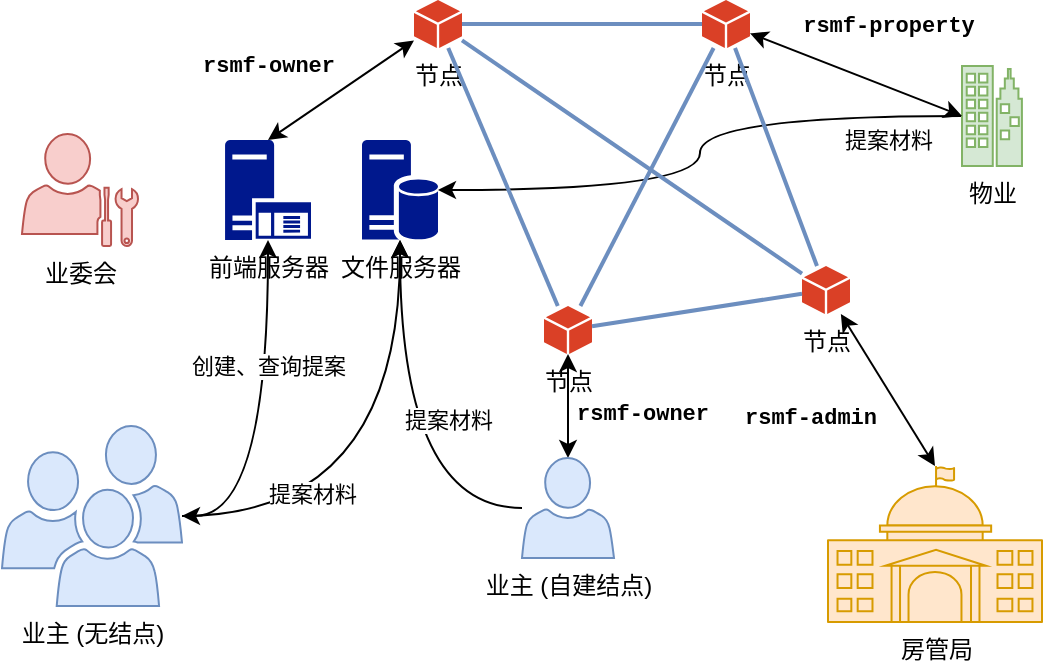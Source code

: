 <mxfile version="21.1.2" type="device" pages="6">
  <diagram name="network" id="KzsRbZQgiAJXWP8on4hE">
    <mxGraphModel dx="1012" dy="641" grid="1" gridSize="10" guides="1" tooltips="1" connect="1" arrows="1" fold="1" page="1" pageScale="1" pageWidth="1000" pageHeight="1000" math="0" shadow="0">
      <root>
        <mxCell id="0" />
        <mxCell id="1" parent="0" />
        <mxCell id="UEYcl-lGqVeV3e5puBJq-4" value="业委会" style="sketch=0;pointerEvents=1;shadow=0;dashed=0;html=1;strokeColor=#b85450;fillColor=#f8cecc;labelPosition=center;verticalLabelPosition=bottom;verticalAlign=top;outlineConnect=0;align=center;shape=mxgraph.office.users.administrator;" parent="1" vertex="1">
          <mxGeometry x="320" y="334" width="58" height="56" as="geometry" />
        </mxCell>
        <mxCell id="UEYcl-lGqVeV3e5puBJq-18" style="edgeStyle=orthogonalEdgeStyle;rounded=0;orthogonalLoop=1;jettySize=auto;html=1;curved=1;" parent="1" source="UEYcl-lGqVeV3e5puBJq-5" target="UEYcl-lGqVeV3e5puBJq-12" edge="1">
          <mxGeometry relative="1" as="geometry" />
        </mxCell>
        <mxCell id="UEYcl-lGqVeV3e5puBJq-22" value="提案材料" style="edgeLabel;html=1;align=center;verticalAlign=middle;resizable=0;points=[];" parent="UEYcl-lGqVeV3e5puBJq-18" vertex="1" connectable="0">
          <mxGeometry x="-0.694" y="11" relative="1" as="geometry">
            <mxPoint x="27" as="offset" />
          </mxGeometry>
        </mxCell>
        <mxCell id="UEYcl-lGqVeV3e5puBJq-19" style="edgeStyle=orthogonalEdgeStyle;rounded=0;orthogonalLoop=1;jettySize=auto;html=1;curved=1;startArrow=classic;startFill=1;" parent="1" source="UEYcl-lGqVeV3e5puBJq-5" target="UEYcl-lGqVeV3e5puBJq-8" edge="1">
          <mxGeometry relative="1" as="geometry" />
        </mxCell>
        <mxCell id="UEYcl-lGqVeV3e5puBJq-23" value="创建、查询提案" style="edgeLabel;html=1;align=center;verticalAlign=middle;resizable=0;points=[];" parent="UEYcl-lGqVeV3e5puBJq-19" vertex="1" connectable="0">
          <mxGeometry x="-0.404" y="-7" relative="1" as="geometry">
            <mxPoint x="-7" y="-64" as="offset" />
          </mxGeometry>
        </mxCell>
        <mxCell id="UEYcl-lGqVeV3e5puBJq-5" value="业主 (无结点)" style="sketch=0;pointerEvents=1;shadow=0;dashed=0;html=1;strokeColor=#6c8ebf;labelPosition=center;verticalLabelPosition=bottom;verticalAlign=top;outlineConnect=0;align=center;shape=mxgraph.office.users.users;fillColor=#dae8fc;" parent="1" vertex="1">
          <mxGeometry x="310" y="480" width="90" height="90" as="geometry" />
        </mxCell>
        <mxCell id="UEYcl-lGqVeV3e5puBJq-6" value="房管局" style="shape=mxgraph.cisco.buildings.government_building;html=1;pointerEvents=1;dashed=0;fillColor=#ffe6cc;strokeColor=#d79b00;strokeWidth=1;verticalLabelPosition=bottom;verticalAlign=top;align=center;outlineConnect=0;" parent="1" vertex="1">
          <mxGeometry x="723" y="500" width="107" height="78" as="geometry" />
        </mxCell>
        <mxCell id="UEYcl-lGqVeV3e5puBJq-24" style="rounded=0;orthogonalLoop=1;jettySize=auto;html=1;exitX=0.5;exitY=0;exitDx=0;exitDy=0;exitPerimeter=0;startArrow=classic;startFill=1;" parent="1" source="UEYcl-lGqVeV3e5puBJq-8" target="UEYcl-lGqVeV3e5puBJq-13" edge="1">
          <mxGeometry relative="1" as="geometry" />
        </mxCell>
        <mxCell id="UEYcl-lGqVeV3e5puBJq-27" value="rsmf-owner" style="edgeLabel;html=1;align=center;verticalAlign=middle;resizable=0;points=[];fontFamily=Courier New;fontStyle=1" parent="UEYcl-lGqVeV3e5puBJq-24" vertex="1" connectable="0">
          <mxGeometry x="0.203" relative="1" as="geometry">
            <mxPoint x="-44" y="-7" as="offset" />
          </mxGeometry>
        </mxCell>
        <mxCell id="UEYcl-lGqVeV3e5puBJq-8" value="前端服务器" style="sketch=0;aspect=fixed;pointerEvents=1;shadow=0;dashed=0;html=1;strokeColor=none;labelPosition=center;verticalLabelPosition=bottom;verticalAlign=top;align=center;fillColor=#00188D;shape=mxgraph.mscae.enterprise.application_server" parent="1" vertex="1">
          <mxGeometry x="421.5" y="337" width="43" height="50" as="geometry" />
        </mxCell>
        <mxCell id="UEYcl-lGqVeV3e5puBJq-12" value="文件服务器" style="sketch=0;aspect=fixed;pointerEvents=1;shadow=0;dashed=0;html=1;strokeColor=none;labelPosition=center;verticalLabelPosition=bottom;verticalAlign=top;align=center;fillColor=#00188D;shape=mxgraph.mscae.enterprise.database_server" parent="1" vertex="1">
          <mxGeometry x="490" y="337" width="38" height="50" as="geometry" />
        </mxCell>
        <mxCell id="UEYcl-lGqVeV3e5puBJq-13" value="节点" style="sketch=0;pointerEvents=1;shadow=0;dashed=0;html=1;strokeColor=none;labelPosition=center;verticalLabelPosition=bottom;verticalAlign=top;outlineConnect=0;align=center;shape=mxgraph.office.concepts.node_generic;fillColor=#DA4026;" parent="1" vertex="1">
          <mxGeometry x="516" y="267" width="24" height="24" as="geometry" />
        </mxCell>
        <mxCell id="UEYcl-lGqVeV3e5puBJq-15" value="节点" style="sketch=0;pointerEvents=1;shadow=0;dashed=0;html=1;strokeColor=none;labelPosition=center;verticalLabelPosition=bottom;verticalAlign=top;outlineConnect=0;align=center;shape=mxgraph.office.concepts.node_generic;fillColor=#DA4026;" parent="1" vertex="1">
          <mxGeometry x="581" y="420" width="24" height="24" as="geometry" />
        </mxCell>
        <mxCell id="UEYcl-lGqVeV3e5puBJq-20" style="edgeStyle=orthogonalEdgeStyle;rounded=0;orthogonalLoop=1;jettySize=auto;html=1;curved=1;" parent="1" source="UEYcl-lGqVeV3e5puBJq-16" target="UEYcl-lGqVeV3e5puBJq-12" edge="1">
          <mxGeometry relative="1" as="geometry" />
        </mxCell>
        <mxCell id="UEYcl-lGqVeV3e5puBJq-21" value="提案材料" style="edgeLabel;html=1;align=center;verticalAlign=middle;resizable=0;points=[];" parent="UEYcl-lGqVeV3e5puBJq-20" vertex="1" connectable="0">
          <mxGeometry x="0.079" y="-24" relative="1" as="geometry">
            <mxPoint as="offset" />
          </mxGeometry>
        </mxCell>
        <mxCell id="UEYcl-lGqVeV3e5puBJq-26" style="edgeStyle=orthogonalEdgeStyle;rounded=0;orthogonalLoop=1;jettySize=auto;html=1;endArrow=classic;endFill=1;startArrow=classic;startFill=1;" parent="1" source="UEYcl-lGqVeV3e5puBJq-16" target="UEYcl-lGqVeV3e5puBJq-15" edge="1">
          <mxGeometry relative="1" as="geometry" />
        </mxCell>
        <mxCell id="UEYcl-lGqVeV3e5puBJq-28" value="&lt;font&gt;&lt;span&gt;rsmf-owner&lt;/span&gt;&lt;/font&gt;" style="edgeLabel;html=1;align=center;verticalAlign=middle;resizable=0;points=[];fontFamily=Courier New;fontStyle=1" parent="UEYcl-lGqVeV3e5puBJq-26" vertex="1" connectable="0">
          <mxGeometry x="0.273" relative="1" as="geometry">
            <mxPoint x="37" y="11" as="offset" />
          </mxGeometry>
        </mxCell>
        <mxCell id="UEYcl-lGqVeV3e5puBJq-16" value="业主 (自建结点)" style="sketch=0;pointerEvents=1;shadow=0;dashed=0;html=1;strokeColor=#6c8ebf;fillColor=#dae8fc;labelPosition=center;verticalLabelPosition=bottom;verticalAlign=top;outlineConnect=0;align=center;shape=mxgraph.office.users.user;" parent="1" vertex="1">
          <mxGeometry x="570" y="496" width="46" height="50" as="geometry" />
        </mxCell>
        <mxCell id="UEYcl-lGqVeV3e5puBJq-29" style="rounded=0;orthogonalLoop=1;jettySize=auto;html=1;entryX=0.5;entryY=0;entryDx=0;entryDy=0;entryPerimeter=0;startArrow=classic;startFill=1;" parent="1" source="UEYcl-lGqVeV3e5puBJq-17" target="UEYcl-lGqVeV3e5puBJq-6" edge="1">
          <mxGeometry relative="1" as="geometry" />
        </mxCell>
        <mxCell id="UEYcl-lGqVeV3e5puBJq-30" value="rsmf-admin" style="edgeLabel;html=1;align=center;verticalAlign=middle;resizable=0;points=[];fontStyle=1;fontFamily=Courier New;" parent="UEYcl-lGqVeV3e5puBJq-29" vertex="1" connectable="0">
          <mxGeometry x="-0.263" y="3" relative="1" as="geometry">
            <mxPoint x="-36" y="25" as="offset" />
          </mxGeometry>
        </mxCell>
        <mxCell id="UEYcl-lGqVeV3e5puBJq-17" value="节点" style="sketch=0;pointerEvents=1;shadow=0;dashed=0;html=1;strokeColor=none;labelPosition=center;verticalLabelPosition=bottom;verticalAlign=top;outlineConnect=0;align=center;shape=mxgraph.office.concepts.node_generic;fillColor=#DA4026;" parent="1" vertex="1">
          <mxGeometry x="710" y="400" width="24" height="24" as="geometry" />
        </mxCell>
        <mxCell id="UEYcl-lGqVeV3e5puBJq-46" style="edgeStyle=orthogonalEdgeStyle;shape=connector;rounded=0;orthogonalLoop=1;jettySize=auto;html=1;exitX=0;exitY=0.5;exitDx=0;exitDy=0;exitPerimeter=0;entryX=1;entryY=0.5;entryDx=0;entryDy=0;entryPerimeter=0;labelBackgroundColor=default;strokeColor=#000000;strokeWidth=1;fontFamily=Helvetica;fontSize=11;fontColor=default;endArrow=classic;fillColor=#dae8fc;curved=1;endFill=1;" parent="1" source="UEYcl-lGqVeV3e5puBJq-32" target="UEYcl-lGqVeV3e5puBJq-12" edge="1">
          <mxGeometry relative="1" as="geometry" />
        </mxCell>
        <mxCell id="UEYcl-lGqVeV3e5puBJq-47" value="提案材料" style="edgeLabel;html=1;align=center;verticalAlign=middle;resizable=0;points=[];fontSize=11;fontFamily=Helvetica;fontColor=default;" parent="UEYcl-lGqVeV3e5puBJq-46" vertex="1" connectable="0">
          <mxGeometry x="-0.69" y="3" relative="1" as="geometry">
            <mxPoint x="9" y="9" as="offset" />
          </mxGeometry>
        </mxCell>
        <mxCell id="UEYcl-lGqVeV3e5puBJq-32" value="物业" style="verticalLabelPosition=bottom;html=1;verticalAlign=top;align=center;strokeColor=#82b366;fillColor=#d5e8d4;shape=mxgraph.azure.enterprise;pointerEvents=1;" parent="1" vertex="1">
          <mxGeometry x="790" y="300" width="30" height="50" as="geometry" />
        </mxCell>
        <mxCell id="UEYcl-lGqVeV3e5puBJq-34" style="rounded=0;orthogonalLoop=1;jettySize=auto;html=1;entryX=0;entryY=0.5;entryDx=0;entryDy=0;entryPerimeter=0;startArrow=classic;startFill=1;" parent="1" source="UEYcl-lGqVeV3e5puBJq-33" target="UEYcl-lGqVeV3e5puBJq-32" edge="1">
          <mxGeometry relative="1" as="geometry" />
        </mxCell>
        <mxCell id="UEYcl-lGqVeV3e5puBJq-35" value="rsmf-property" style="edgeLabel;html=1;align=center;verticalAlign=middle;resizable=0;points=[];fontFamily=Courier New;fontStyle=1" parent="UEYcl-lGqVeV3e5puBJq-34" vertex="1" connectable="0">
          <mxGeometry x="0.398" y="-2" relative="1" as="geometry">
            <mxPoint x="-5" y="-35" as="offset" />
          </mxGeometry>
        </mxCell>
        <mxCell id="UEYcl-lGqVeV3e5puBJq-33" value="节点" style="sketch=0;pointerEvents=1;shadow=0;dashed=0;html=1;strokeColor=none;labelPosition=center;verticalLabelPosition=bottom;verticalAlign=top;outlineConnect=0;align=center;shape=mxgraph.office.concepts.node_generic;fillColor=#DA4026;" parent="1" vertex="1">
          <mxGeometry x="660" y="267" width="24" height="24" as="geometry" />
        </mxCell>
        <mxCell id="UEYcl-lGqVeV3e5puBJq-39" value="" style="endArrow=none;html=1;strokeWidth=2;rounded=0;labelBackgroundColor=default;strokeColor=#6c8ebf;fontFamily=Helvetica;fontSize=11;fontColor=default;shape=connector;fillColor=#dae8fc;" parent="1" source="UEYcl-lGqVeV3e5puBJq-13" target="UEYcl-lGqVeV3e5puBJq-15" edge="1">
          <mxGeometry width="50" height="50" relative="1" as="geometry">
            <mxPoint x="610" y="190" as="sourcePoint" />
            <mxPoint x="660" y="140" as="targetPoint" />
          </mxGeometry>
        </mxCell>
        <mxCell id="UEYcl-lGqVeV3e5puBJq-40" value="" style="endArrow=none;html=1;strokeWidth=2;rounded=0;labelBackgroundColor=default;strokeColor=#6c8ebf;fontFamily=Helvetica;fontSize=11;fontColor=default;shape=connector;fillColor=#dae8fc;" parent="1" source="UEYcl-lGqVeV3e5puBJq-13" target="UEYcl-lGqVeV3e5puBJq-33" edge="1">
          <mxGeometry width="50" height="50" relative="1" as="geometry">
            <mxPoint x="530" y="234" as="sourcePoint" />
            <mxPoint x="638" y="390" as="targetPoint" />
          </mxGeometry>
        </mxCell>
        <mxCell id="UEYcl-lGqVeV3e5puBJq-41" value="" style="endArrow=none;html=1;strokeWidth=2;rounded=0;labelBackgroundColor=default;strokeColor=#6c8ebf;fontFamily=Helvetica;fontSize=11;fontColor=default;shape=connector;fillColor=#dae8fc;" parent="1" source="UEYcl-lGqVeV3e5puBJq-13" target="UEYcl-lGqVeV3e5puBJq-17" edge="1">
          <mxGeometry width="50" height="50" relative="1" as="geometry">
            <mxPoint x="520" y="350" as="sourcePoint" />
            <mxPoint x="729" y="361" as="targetPoint" />
          </mxGeometry>
        </mxCell>
        <mxCell id="UEYcl-lGqVeV3e5puBJq-42" value="" style="endArrow=none;html=1;strokeWidth=2;rounded=0;labelBackgroundColor=default;strokeColor=#6c8ebf;fontFamily=Helvetica;fontSize=11;fontColor=default;shape=connector;fillColor=#dae8fc;" parent="1" source="UEYcl-lGqVeV3e5puBJq-33" target="UEYcl-lGqVeV3e5puBJq-15" edge="1">
          <mxGeometry width="50" height="50" relative="1" as="geometry">
            <mxPoint x="491" y="268" as="sourcePoint" />
            <mxPoint x="750" y="406" as="targetPoint" />
          </mxGeometry>
        </mxCell>
        <mxCell id="UEYcl-lGqVeV3e5puBJq-43" value="" style="endArrow=none;html=1;strokeWidth=2;rounded=0;labelBackgroundColor=default;strokeColor=#6c8ebf;fontFamily=Helvetica;fontSize=11;fontColor=default;shape=connector;fillColor=#dae8fc;" parent="1" source="UEYcl-lGqVeV3e5puBJq-17" target="UEYcl-lGqVeV3e5puBJq-15" edge="1">
          <mxGeometry width="50" height="50" relative="1" as="geometry">
            <mxPoint x="704" y="287" as="sourcePoint" />
            <mxPoint x="611" y="430" as="targetPoint" />
          </mxGeometry>
        </mxCell>
        <mxCell id="UEYcl-lGqVeV3e5puBJq-44" value="" style="endArrow=none;html=1;strokeWidth=2;rounded=0;labelBackgroundColor=default;strokeColor=#6c8ebf;fontFamily=Helvetica;fontSize=11;fontColor=default;shape=connector;fillColor=#dae8fc;" parent="1" source="UEYcl-lGqVeV3e5puBJq-33" target="UEYcl-lGqVeV3e5puBJq-17" edge="1">
          <mxGeometry width="50" height="50" relative="1" as="geometry">
            <mxPoint x="750" y="414" as="sourcePoint" />
            <mxPoint x="615" y="440" as="targetPoint" />
          </mxGeometry>
        </mxCell>
      </root>
    </mxGraphModel>
  </diagram>
  <diagram id="PCWc2ByE981GlwfFH9sZ" name="contracts">
    <mxGraphModel dx="920" dy="583" grid="1" gridSize="10" guides="1" tooltips="1" connect="1" arrows="1" fold="1" page="1" pageScale="1" pageWidth="1000" pageHeight="1000" math="0" shadow="0">
      <root>
        <mxCell id="0" />
        <mxCell id="1" parent="0" />
        <mxCell id="srlN1PgvPg7TSH6VZRsn-1" value="业委会" style="pointerEvents=1;shadow=0;dashed=0;html=1;strokeColor=#b85450;fillColor=#f8cecc;labelPosition=center;verticalLabelPosition=bottom;verticalAlign=top;outlineConnect=0;align=center;shape=mxgraph.office.users.administrator;" vertex="1" parent="1">
          <mxGeometry x="104.5" y="224" width="58" height="56" as="geometry" />
        </mxCell>
        <mxCell id="srlN1PgvPg7TSH6VZRsn-2" value="业主" style="pointerEvents=1;shadow=0;dashed=0;html=1;strokeColor=#6c8ebf;labelPosition=center;verticalLabelPosition=bottom;verticalAlign=top;outlineConnect=0;align=center;shape=mxgraph.office.users.users;fillColor=#dae8fc;" vertex="1" parent="1">
          <mxGeometry x="550" y="190" width="90" height="90" as="geometry" />
        </mxCell>
        <mxCell id="srlN1PgvPg7TSH6VZRsn-3" value="房管局" style="shape=mxgraph.cisco.buildings.government_building;html=1;pointerEvents=1;dashed=0;fillColor=#ffe6cc;strokeColor=#d79b00;strokeWidth=1;verticalLabelPosition=bottom;verticalAlign=top;align=center;outlineConnect=0;" vertex="1" parent="1">
          <mxGeometry x="80" y="70" width="107" height="78" as="geometry" />
        </mxCell>
        <mxCell id="srlN1PgvPg7TSH6VZRsn-5" value="提案者 (物业/业主)" style="pointerEvents=1;shadow=0;dashed=0;html=1;strokeColor=#6c8ebf;fillColor=#dae8fc;labelPosition=center;verticalLabelPosition=bottom;verticalAlign=top;outlineConnect=0;align=center;shape=mxgraph.office.users.user;" vertex="1" parent="1">
          <mxGeometry x="120" y="415" width="46" height="50" as="geometry" />
        </mxCell>
        <mxCell id="srlN1PgvPg7TSH6VZRsn-6" value="物业" style="verticalLabelPosition=bottom;html=1;verticalAlign=top;align=center;strokeColor=#82b366;fillColor=#d5e8d4;shape=mxgraph.azure.enterprise;pointerEvents=1;" vertex="1" parent="1">
          <mxGeometry x="550" y="84" width="30" height="50" as="geometry" />
        </mxCell>
        <mxCell id="srlN1PgvPg7TSH6VZRsn-13" value="&lt;b&gt;RegionData&lt;/b&gt;" style="swimlane;fontStyle=0;childLayout=stackLayout;horizontal=1;startSize=30;horizontalStack=0;resizeParent=1;resizeParentMax=0;resizeLast=0;collapsible=1;marginBottom=0;whiteSpace=wrap;html=1;fillColor=#dae8fc;strokeColor=#6c8ebf;fontColor=default;" vertex="1" parent="1">
          <mxGeometry x="280" y="90" width="90" height="110" as="geometry" />
        </mxCell>
        <mxCell id="srlN1PgvPg7TSH6VZRsn-19" value="房管局" style="text;strokeColor=#6c8ebf;fillColor=none;align=left;verticalAlign=middle;spacingLeft=4;spacingRight=4;overflow=hidden;points=[[0,0.5],[1,0.5]];portConstraint=eastwest;rotatable=0;whiteSpace=wrap;html=1;spacing=0;" vertex="1" parent="srlN1PgvPg7TSH6VZRsn-13">
          <mxGeometry y="30" width="90" height="20" as="geometry" />
        </mxCell>
        <mxCell id="srlN1PgvPg7TSH6VZRsn-18" value="物业" style="text;strokeColor=#6c8ebf;fillColor=none;align=left;verticalAlign=middle;spacingLeft=4;spacingRight=4;overflow=hidden;points=[[0,0.5],[1,0.5]];portConstraint=eastwest;rotatable=0;whiteSpace=wrap;html=1;spacing=0;" vertex="1" parent="srlN1PgvPg7TSH6VZRsn-13">
          <mxGeometry y="50" width="90" height="20" as="geometry" />
        </mxCell>
        <mxCell id="srlN1PgvPg7TSH6VZRsn-20" value="业委会" style="text;strokeColor=#6c8ebf;fillColor=none;align=left;verticalAlign=middle;spacingLeft=4;spacingRight=4;overflow=hidden;points=[[0,0.5],[1,0.5]];portConstraint=eastwest;rotatable=0;whiteSpace=wrap;html=1;spacing=0;" vertex="1" parent="srlN1PgvPg7TSH6VZRsn-13">
          <mxGeometry y="70" width="90" height="20" as="geometry" />
        </mxCell>
        <mxCell id="srlN1PgvPg7TSH6VZRsn-14" value="业主列表&lt;font face=&quot;Courier New&quot;&gt;&lt;b&gt;[]&lt;/b&gt;&lt;/font&gt;" style="text;strokeColor=#6c8ebf;fillColor=none;align=left;verticalAlign=middle;spacingLeft=4;spacingRight=4;overflow=hidden;points=[[0,0.5],[1,0.5]];portConstraint=eastwest;rotatable=0;whiteSpace=wrap;html=1;spacing=0;" vertex="1" parent="srlN1PgvPg7TSH6VZRsn-13">
          <mxGeometry y="90" width="90" height="20" as="geometry" />
        </mxCell>
        <mxCell id="srlN1PgvPg7TSH6VZRsn-21" value="&lt;b&gt;Fund&lt;/b&gt;" style="swimlane;fontStyle=0;childLayout=stackLayout;horizontal=1;startSize=30;horizontalStack=0;resizeParent=1;resizeParentMax=0;resizeLast=0;collapsible=1;marginBottom=0;whiteSpace=wrap;html=1;fillColor=#f8cecc;strokeColor=#b85450;" vertex="1" parent="1">
          <mxGeometry x="270" y="260" width="100" height="70" as="geometry" />
        </mxCell>
        <mxCell id="srlN1PgvPg7TSH6VZRsn-22" value="区域数据" style="text;strokeColor=#b85450;fillColor=none;align=left;verticalAlign=middle;spacingLeft=4;spacingRight=4;overflow=hidden;points=[[0,0.5],[1,0.5]];portConstraint=eastwest;rotatable=0;whiteSpace=wrap;html=1;spacing=0;" vertex="1" parent="srlN1PgvPg7TSH6VZRsn-21">
          <mxGeometry y="30" width="100" height="20" as="geometry" />
        </mxCell>
        <mxCell id="srlN1PgvPg7TSH6VZRsn-23" value="提案&lt;font face=&quot;Courier New&quot;&gt;&lt;b&gt;[]&lt;/b&gt;&lt;/font&gt;" style="text;strokeColor=#b85450;fillColor=none;align=left;verticalAlign=middle;spacingLeft=4;spacingRight=4;overflow=hidden;points=[[0,0.5],[1,0.5]];portConstraint=eastwest;rotatable=0;whiteSpace=wrap;html=1;spacing=0;" vertex="1" parent="srlN1PgvPg7TSH6VZRsn-21">
          <mxGeometry y="50" width="100" height="20" as="geometry" />
        </mxCell>
        <mxCell id="cePwOt5pcDZPbpOoVmas-1" style="edgeStyle=orthogonalEdgeStyle;rounded=0;orthogonalLoop=1;jettySize=auto;html=1;" edge="1" parent="1" source="srlN1PgvPg7TSH6VZRsn-22" target="srlN1PgvPg7TSH6VZRsn-13">
          <mxGeometry relative="1" as="geometry" />
        </mxCell>
        <mxCell id="cePwOt5pcDZPbpOoVmas-2" value="&lt;b&gt;Proposal&lt;/b&gt;" style="swimlane;fontStyle=0;childLayout=stackLayout;horizontal=1;startSize=30;horizontalStack=0;resizeParent=1;resizeParentMax=0;resizeLast=0;collapsible=1;marginBottom=0;whiteSpace=wrap;html=1;fillColor=#d5e8d4;strokeColor=#82b366;swimlaneFillColor=none;" vertex="1" parent="1">
          <mxGeometry x="240" y="380" width="140" height="130" as="geometry" />
        </mxCell>
        <mxCell id="cePwOt5pcDZPbpOoVmas-3" value="标题" style="text;strokeColor=#82b366;fillColor=none;align=left;verticalAlign=middle;spacingLeft=4;spacingRight=4;overflow=hidden;points=[[0,0.5],[1,0.5]];portConstraint=eastwest;rotatable=0;whiteSpace=wrap;html=1;spacing=0;" vertex="1" parent="cePwOt5pcDZPbpOoVmas-2">
          <mxGeometry y="30" width="140" height="20" as="geometry" />
        </mxCell>
        <mxCell id="cePwOt5pcDZPbpOoVmas-7" value="提案者" style="text;strokeColor=#82b366;fillColor=none;align=left;verticalAlign=middle;spacingLeft=4;spacingRight=4;overflow=hidden;points=[[0,0.5],[1,0.5]];portConstraint=eastwest;rotatable=0;whiteSpace=wrap;html=1;spacing=0;" vertex="1" parent="cePwOt5pcDZPbpOoVmas-2">
          <mxGeometry y="50" width="140" height="20" as="geometry" />
        </mxCell>
        <mxCell id="cePwOt5pcDZPbpOoVmas-5" value="URL (提案材料)" style="text;strokeColor=#82b366;fillColor=none;align=left;verticalAlign=middle;spacingLeft=4;spacingRight=4;overflow=hidden;points=[[0,0.5],[1,0.5]];portConstraint=eastwest;rotatable=0;whiteSpace=wrap;html=1;spacing=0;" vertex="1" parent="cePwOt5pcDZPbpOoVmas-2">
          <mxGeometry y="70" width="140" height="20" as="geometry" />
        </mxCell>
        <mxCell id="cePwOt5pcDZPbpOoVmas-6" value="(提案材料的) 数字签名&amp;nbsp;" style="text;strokeColor=#82b366;fillColor=none;align=left;verticalAlign=middle;spacingLeft=4;spacingRight=4;overflow=hidden;points=[[0,0.5],[1,0.5]];portConstraint=eastwest;rotatable=0;whiteSpace=wrap;html=1;spacing=0;" vertex="1" parent="cePwOt5pcDZPbpOoVmas-2">
          <mxGeometry y="90" width="140" height="20" as="geometry" />
        </mxCell>
        <mxCell id="cePwOt5pcDZPbpOoVmas-4" value="(申请使用的) 金额" style="text;strokeColor=#82b366;fillColor=none;align=left;verticalAlign=middle;spacingLeft=4;spacingRight=4;overflow=hidden;points=[[0,0.5],[1,0.5]];portConstraint=eastwest;rotatable=0;whiteSpace=wrap;html=1;spacing=0;" vertex="1" parent="cePwOt5pcDZPbpOoVmas-2">
          <mxGeometry y="110" width="140" height="20" as="geometry" />
        </mxCell>
        <mxCell id="cePwOt5pcDZPbpOoVmas-8" value="&lt;b&gt;Proposal&lt;/b&gt;" style="swimlane;fontStyle=0;childLayout=stackLayout;horizontal=1;startSize=30;horizontalStack=0;resizeParent=1;resizeParentMax=0;resizeLast=0;collapsible=1;marginBottom=0;whiteSpace=wrap;html=1;fillColor=#d5e8d4;strokeColor=#82b366;swimlaneFillColor=none;" vertex="1" parent="1">
          <mxGeometry x="400" y="380" width="140" height="130" as="geometry" />
        </mxCell>
        <mxCell id="cePwOt5pcDZPbpOoVmas-9" value="标题" style="text;strokeColor=#82b366;fillColor=none;align=left;verticalAlign=middle;spacingLeft=4;spacingRight=4;overflow=hidden;points=[[0,0.5],[1,0.5]];portConstraint=eastwest;rotatable=0;whiteSpace=wrap;html=1;spacing=0;" vertex="1" parent="cePwOt5pcDZPbpOoVmas-8">
          <mxGeometry y="30" width="140" height="20" as="geometry" />
        </mxCell>
        <mxCell id="cePwOt5pcDZPbpOoVmas-10" value="提案者" style="text;strokeColor=#82b366;fillColor=none;align=left;verticalAlign=middle;spacingLeft=4;spacingRight=4;overflow=hidden;points=[[0,0.5],[1,0.5]];portConstraint=eastwest;rotatable=0;whiteSpace=wrap;html=1;spacing=0;" vertex="1" parent="cePwOt5pcDZPbpOoVmas-8">
          <mxGeometry y="50" width="140" height="20" as="geometry" />
        </mxCell>
        <mxCell id="cePwOt5pcDZPbpOoVmas-11" value="URL (提案材料)" style="text;strokeColor=#82b366;fillColor=none;align=left;verticalAlign=middle;spacingLeft=4;spacingRight=4;overflow=hidden;points=[[0,0.5],[1,0.5]];portConstraint=eastwest;rotatable=0;whiteSpace=wrap;html=1;spacing=0;" vertex="1" parent="cePwOt5pcDZPbpOoVmas-8">
          <mxGeometry y="70" width="140" height="20" as="geometry" />
        </mxCell>
        <mxCell id="cePwOt5pcDZPbpOoVmas-12" value="(提案材料的) 数字签名&amp;nbsp;" style="text;strokeColor=#82b366;fillColor=none;align=left;verticalAlign=middle;spacingLeft=4;spacingRight=4;overflow=hidden;points=[[0,0.5],[1,0.5]];portConstraint=eastwest;rotatable=0;whiteSpace=wrap;html=1;spacing=0;" vertex="1" parent="cePwOt5pcDZPbpOoVmas-8">
          <mxGeometry y="90" width="140" height="20" as="geometry" />
        </mxCell>
        <mxCell id="cePwOt5pcDZPbpOoVmas-13" value="(申请使用的) 金额" style="text;strokeColor=#82b366;fillColor=none;align=left;verticalAlign=middle;spacingLeft=4;spacingRight=4;overflow=hidden;points=[[0,0.5],[1,0.5]];portConstraint=eastwest;rotatable=0;whiteSpace=wrap;html=1;spacing=0;" vertex="1" parent="cePwOt5pcDZPbpOoVmas-8">
          <mxGeometry y="110" width="140" height="20" as="geometry" />
        </mxCell>
        <mxCell id="cePwOt5pcDZPbpOoVmas-14" value="&lt;b&gt;Proposal&lt;/b&gt;" style="swimlane;fontStyle=0;childLayout=stackLayout;horizontal=1;startSize=30;horizontalStack=0;resizeParent=1;resizeParentMax=0;resizeLast=0;collapsible=1;marginBottom=0;whiteSpace=wrap;html=1;fillColor=#d5e8d4;strokeColor=#82b366;swimlaneFillColor=none;" vertex="1" parent="1">
          <mxGeometry x="560" y="380" width="140" height="130" as="geometry" />
        </mxCell>
        <mxCell id="cePwOt5pcDZPbpOoVmas-15" value="标题" style="text;strokeColor=#82b366;fillColor=none;align=left;verticalAlign=middle;spacingLeft=4;spacingRight=4;overflow=hidden;points=[[0,0.5],[1,0.5]];portConstraint=eastwest;rotatable=0;whiteSpace=wrap;html=1;spacing=0;" vertex="1" parent="cePwOt5pcDZPbpOoVmas-14">
          <mxGeometry y="30" width="140" height="20" as="geometry" />
        </mxCell>
        <mxCell id="cePwOt5pcDZPbpOoVmas-16" value="提案者" style="text;strokeColor=#82b366;fillColor=none;align=left;verticalAlign=middle;spacingLeft=4;spacingRight=4;overflow=hidden;points=[[0,0.5],[1,0.5]];portConstraint=eastwest;rotatable=0;whiteSpace=wrap;html=1;spacing=0;" vertex="1" parent="cePwOt5pcDZPbpOoVmas-14">
          <mxGeometry y="50" width="140" height="20" as="geometry" />
        </mxCell>
        <mxCell id="cePwOt5pcDZPbpOoVmas-17" value="URL (提案材料)" style="text;strokeColor=#82b366;fillColor=none;align=left;verticalAlign=middle;spacingLeft=4;spacingRight=4;overflow=hidden;points=[[0,0.5],[1,0.5]];portConstraint=eastwest;rotatable=0;whiteSpace=wrap;html=1;spacing=0;" vertex="1" parent="cePwOt5pcDZPbpOoVmas-14">
          <mxGeometry y="70" width="140" height="20" as="geometry" />
        </mxCell>
        <mxCell id="cePwOt5pcDZPbpOoVmas-18" value="(提案材料的) 数字签名&amp;nbsp;" style="text;strokeColor=#82b366;fillColor=none;align=left;verticalAlign=middle;spacingLeft=4;spacingRight=4;overflow=hidden;points=[[0,0.5],[1,0.5]];portConstraint=eastwest;rotatable=0;whiteSpace=wrap;html=1;spacing=0;" vertex="1" parent="cePwOt5pcDZPbpOoVmas-14">
          <mxGeometry y="90" width="140" height="20" as="geometry" />
        </mxCell>
        <mxCell id="cePwOt5pcDZPbpOoVmas-19" value="(申请使用的) 金额" style="text;strokeColor=#82b366;fillColor=none;align=left;verticalAlign=middle;spacingLeft=4;spacingRight=4;overflow=hidden;points=[[0,0.5],[1,0.5]];portConstraint=eastwest;rotatable=0;whiteSpace=wrap;html=1;spacing=0;" vertex="1" parent="cePwOt5pcDZPbpOoVmas-14">
          <mxGeometry y="110" width="140" height="20" as="geometry" />
        </mxCell>
        <mxCell id="cePwOt5pcDZPbpOoVmas-26" style="edgeStyle=orthogonalEdgeStyle;rounded=0;orthogonalLoop=1;jettySize=auto;html=1;" edge="1" parent="1" source="srlN1PgvPg7TSH6VZRsn-23" target="cePwOt5pcDZPbpOoVmas-2">
          <mxGeometry relative="1" as="geometry">
            <Array as="points">
              <mxPoint x="380" y="320" />
              <mxPoint x="380" y="355" />
              <mxPoint x="310" y="355" />
            </Array>
          </mxGeometry>
        </mxCell>
        <mxCell id="cePwOt5pcDZPbpOoVmas-27" style="edgeStyle=orthogonalEdgeStyle;rounded=0;orthogonalLoop=1;jettySize=auto;html=1;" edge="1" parent="1" source="srlN1PgvPg7TSH6VZRsn-23" target="cePwOt5pcDZPbpOoVmas-8">
          <mxGeometry relative="1" as="geometry" />
        </mxCell>
        <mxCell id="cePwOt5pcDZPbpOoVmas-28" style="edgeStyle=orthogonalEdgeStyle;rounded=0;orthogonalLoop=1;jettySize=auto;html=1;" edge="1" parent="1" source="srlN1PgvPg7TSH6VZRsn-23" target="cePwOt5pcDZPbpOoVmas-14">
          <mxGeometry relative="1" as="geometry" />
        </mxCell>
        <mxCell id="cePwOt5pcDZPbpOoVmas-29" style="edgeStyle=orthogonalEdgeStyle;rounded=0;orthogonalLoop=1;jettySize=auto;html=1;exitX=0;exitY=0.5;exitDx=0;exitDy=0;" edge="1" parent="1" source="cePwOt5pcDZPbpOoVmas-7" target="srlN1PgvPg7TSH6VZRsn-5">
          <mxGeometry relative="1" as="geometry" />
        </mxCell>
        <mxCell id="U9G6Du1pRfXz5TTv5Pgl-1" value="文件服务器" style="sketch=0;aspect=fixed;pointerEvents=1;shadow=0;dashed=0;html=1;strokeColor=none;labelPosition=center;verticalLabelPosition=bottom;verticalAlign=top;align=center;fillColor=#00188D;shape=mxgraph.mscae.enterprise.database_server" vertex="1" parent="1">
          <mxGeometry x="88.5" y="310" width="38" height="50" as="geometry" />
        </mxCell>
        <mxCell id="U9G6Du1pRfXz5TTv5Pgl-4" value="提案材料" style="sketch=0;pointerEvents=1;shadow=0;dashed=0;html=1;strokeColor=none;fillColor=#505050;labelPosition=center;verticalLabelPosition=bottom;verticalAlign=top;outlineConnect=0;align=center;shape=mxgraph.office.concepts.document;" vertex="1" parent="1">
          <mxGeometry x="148.5" y="317.5" width="30" height="35" as="geometry" />
        </mxCell>
        <mxCell id="U9G6Du1pRfXz5TTv5Pgl-5" style="edgeStyle=orthogonalEdgeStyle;rounded=0;orthogonalLoop=1;jettySize=auto;html=1;exitX=0;exitY=0.5;exitDx=0;exitDy=0;" edge="1" parent="1" source="cePwOt5pcDZPbpOoVmas-5" target="U9G6Du1pRfXz5TTv5Pgl-4">
          <mxGeometry relative="1" as="geometry">
            <Array as="points">
              <mxPoint x="210" y="460" />
              <mxPoint x="210" y="340" />
            </Array>
          </mxGeometry>
        </mxCell>
        <mxCell id="U9G6Du1pRfXz5TTv5Pgl-6" style="edgeStyle=orthogonalEdgeStyle;rounded=0;orthogonalLoop=1;jettySize=auto;html=1;" edge="1" parent="1" source="srlN1PgvPg7TSH6VZRsn-19" target="srlN1PgvPg7TSH6VZRsn-3">
          <mxGeometry relative="1" as="geometry" />
        </mxCell>
        <mxCell id="U9G6Du1pRfXz5TTv5Pgl-8" style="edgeStyle=orthogonalEdgeStyle;rounded=0;orthogonalLoop=1;jettySize=auto;html=1;entryX=0;entryY=0.5;entryDx=0;entryDy=0;entryPerimeter=0;" edge="1" parent="1" source="srlN1PgvPg7TSH6VZRsn-18" target="srlN1PgvPg7TSH6VZRsn-6">
          <mxGeometry relative="1" as="geometry" />
        </mxCell>
        <mxCell id="U9G6Du1pRfXz5TTv5Pgl-9" style="edgeStyle=orthogonalEdgeStyle;rounded=0;orthogonalLoop=1;jettySize=auto;html=1;exitX=1;exitY=0.5;exitDx=0;exitDy=0;" edge="1" parent="1" source="srlN1PgvPg7TSH6VZRsn-14" target="srlN1PgvPg7TSH6VZRsn-2">
          <mxGeometry relative="1" as="geometry">
            <Array as="points">
              <mxPoint x="475" y="190" />
              <mxPoint x="475" y="240" />
            </Array>
          </mxGeometry>
        </mxCell>
        <mxCell id="U9G6Du1pRfXz5TTv5Pgl-10" style="edgeStyle=orthogonalEdgeStyle;rounded=0;orthogonalLoop=1;jettySize=auto;html=1;exitX=0;exitY=0.5;exitDx=0;exitDy=0;" edge="1" parent="1" source="srlN1PgvPg7TSH6VZRsn-20" target="srlN1PgvPg7TSH6VZRsn-1">
          <mxGeometry relative="1" as="geometry">
            <Array as="points">
              <mxPoint x="230" y="170" />
              <mxPoint x="230" y="250" />
            </Array>
          </mxGeometry>
        </mxCell>
      </root>
    </mxGraphModel>
  </diagram>
  <diagram name="procedure-1" id="cp9JwpQIhrNEROwc_cP9">
    <mxGraphModel dx="1012" dy="641" grid="1" gridSize="10" guides="1" tooltips="1" connect="1" arrows="1" fold="1" page="1" pageScale="1" pageWidth="1000" pageHeight="1000" math="0" shadow="0">
      <root>
        <mxCell id="ugD2I02lbQClq_7xfmZc-0" />
        <mxCell id="ugD2I02lbQClq_7xfmZc-1" parent="ugD2I02lbQClq_7xfmZc-0" />
        <mxCell id="ugD2I02lbQClq_7xfmZc-2" value="业委会" style="pointerEvents=1;shadow=0;dashed=0;html=1;strokeColor=#b85450;fillColor=#f8cecc;labelPosition=center;verticalLabelPosition=bottom;verticalAlign=top;outlineConnect=0;align=center;shape=mxgraph.office.users.administrator;" vertex="1" parent="ugD2I02lbQClq_7xfmZc-1">
          <mxGeometry x="357" y="324" width="58" height="56" as="geometry" />
        </mxCell>
        <mxCell id="ugD2I02lbQClq_7xfmZc-3" value="业主" style="pointerEvents=1;shadow=0;dashed=0;html=1;strokeColor=#6c8ebf;labelPosition=center;verticalLabelPosition=bottom;verticalAlign=top;outlineConnect=0;align=center;shape=mxgraph.office.users.users;fillColor=#dae8fc;" vertex="1" parent="ugD2I02lbQClq_7xfmZc-1">
          <mxGeometry x="240" y="300" width="90" height="90" as="geometry" />
        </mxCell>
        <mxCell id="nCa9Z99g6AMdftENp0qi-12" style="edgeStyle=orthogonalEdgeStyle;rounded=0;orthogonalLoop=1;jettySize=auto;html=1;fillColor=#f5f5f5;strokeColor=#000000;strokeWidth=2;curved=1;" edge="1" parent="ugD2I02lbQClq_7xfmZc-1" source="ugD2I02lbQClq_7xfmZc-4" target="ugD2I02lbQClq_7xfmZc-7">
          <mxGeometry relative="1" as="geometry">
            <Array as="points">
              <mxPoint x="399" y="120" />
              <mxPoint x="399" y="87" />
            </Array>
          </mxGeometry>
        </mxCell>
        <mxCell id="nCa9Z99g6AMdftENp0qi-13" style="edgeStyle=orthogonalEdgeStyle;rounded=0;orthogonalLoop=1;jettySize=auto;html=1;fillColor=#f5f5f5;strokeColor=#000000;strokeWidth=2;curved=1;" edge="1" parent="ugD2I02lbQClq_7xfmZc-1" source="ugD2I02lbQClq_7xfmZc-4" target="ugD2I02lbQClq_7xfmZc-12">
          <mxGeometry relative="1" as="geometry">
            <Array as="points">
              <mxPoint x="370" y="120" />
              <mxPoint x="370" y="180" />
            </Array>
          </mxGeometry>
        </mxCell>
        <mxCell id="ugD2I02lbQClq_7xfmZc-4" value="房管局" style="shape=mxgraph.cisco.buildings.government_building;html=1;pointerEvents=1;dashed=0;fillColor=#ffe6cc;strokeColor=#d79b00;strokeWidth=1;verticalLabelPosition=bottom;verticalAlign=top;align=center;outlineConnect=0;" vertex="1" parent="ugD2I02lbQClq_7xfmZc-1">
          <mxGeometry x="211" y="50" width="107" height="78" as="geometry" />
        </mxCell>
        <mxCell id="ugD2I02lbQClq_7xfmZc-6" value="物业" style="verticalLabelPosition=bottom;html=1;verticalAlign=top;align=center;strokeColor=#82b366;fillColor=#d5e8d4;shape=mxgraph.azure.enterprise;pointerEvents=1;" vertex="1" parent="ugD2I02lbQClq_7xfmZc-1">
          <mxGeometry x="180" y="327" width="30" height="50" as="geometry" />
        </mxCell>
        <mxCell id="ugD2I02lbQClq_7xfmZc-7" value="&lt;b&gt;RegionData&lt;/b&gt;" style="swimlane;fontStyle=0;childLayout=stackLayout;horizontal=1;startSize=30;horizontalStack=0;resizeParent=1;resizeParentMax=0;resizeLast=0;collapsible=1;marginBottom=0;whiteSpace=wrap;html=1;fillColor=#dae8fc;strokeColor=#6c8ebf;fontColor=default;" vertex="1" parent="ugD2I02lbQClq_7xfmZc-1">
          <mxGeometry x="468" y="32" width="90" height="110" as="geometry" />
        </mxCell>
        <mxCell id="ugD2I02lbQClq_7xfmZc-8" value="房管局" style="text;strokeColor=#6c8ebf;fillColor=none;align=left;verticalAlign=middle;spacingLeft=4;spacingRight=4;overflow=hidden;points=[[0,0.5],[1,0.5]];portConstraint=eastwest;rotatable=0;whiteSpace=wrap;html=1;spacing=0;" vertex="1" parent="ugD2I02lbQClq_7xfmZc-7">
          <mxGeometry y="30" width="90" height="20" as="geometry" />
        </mxCell>
        <mxCell id="ugD2I02lbQClq_7xfmZc-9" value="物业" style="text;strokeColor=#6c8ebf;fillColor=none;align=left;verticalAlign=middle;spacingLeft=4;spacingRight=4;overflow=hidden;points=[[0,0.5],[1,0.5]];portConstraint=eastwest;rotatable=0;whiteSpace=wrap;html=1;spacing=0;" vertex="1" parent="ugD2I02lbQClq_7xfmZc-7">
          <mxGeometry y="50" width="90" height="20" as="geometry" />
        </mxCell>
        <mxCell id="ugD2I02lbQClq_7xfmZc-10" value="业委会" style="text;strokeColor=#6c8ebf;fillColor=none;align=left;verticalAlign=middle;spacingLeft=4;spacingRight=4;overflow=hidden;points=[[0,0.5],[1,0.5]];portConstraint=eastwest;rotatable=0;whiteSpace=wrap;html=1;spacing=0;" vertex="1" parent="ugD2I02lbQClq_7xfmZc-7">
          <mxGeometry y="70" width="90" height="20" as="geometry" />
        </mxCell>
        <mxCell id="ugD2I02lbQClq_7xfmZc-11" value="业主列表&lt;font face=&quot;Courier New&quot;&gt;&lt;b&gt;[]&lt;/b&gt;&lt;/font&gt;" style="text;strokeColor=#6c8ebf;fillColor=none;align=left;verticalAlign=middle;spacingLeft=4;spacingRight=4;overflow=hidden;points=[[0,0.5],[1,0.5]];portConstraint=eastwest;rotatable=0;whiteSpace=wrap;html=1;spacing=0;" vertex="1" parent="ugD2I02lbQClq_7xfmZc-7">
          <mxGeometry y="90" width="90" height="20" as="geometry" />
        </mxCell>
        <mxCell id="ugD2I02lbQClq_7xfmZc-12" value="&lt;b&gt;Fund&lt;/b&gt;" style="swimlane;fontStyle=0;childLayout=stackLayout;horizontal=1;startSize=30;horizontalStack=0;resizeParent=1;resizeParentMax=0;resizeLast=0;collapsible=1;marginBottom=0;whiteSpace=wrap;html=1;fillColor=#f8cecc;strokeColor=#b85450;" vertex="1" parent="ugD2I02lbQClq_7xfmZc-1">
          <mxGeometry x="468" y="150" width="100" height="70" as="geometry" />
        </mxCell>
        <mxCell id="ugD2I02lbQClq_7xfmZc-13" value="区域数据" style="text;strokeColor=#b85450;fillColor=none;align=left;verticalAlign=middle;spacingLeft=4;spacingRight=4;overflow=hidden;points=[[0,0.5],[1,0.5]];portConstraint=eastwest;rotatable=0;whiteSpace=wrap;html=1;spacing=0;" vertex="1" parent="ugD2I02lbQClq_7xfmZc-12">
          <mxGeometry y="30" width="100" height="20" as="geometry" />
        </mxCell>
        <mxCell id="ugD2I02lbQClq_7xfmZc-14" value="提案&lt;font face=&quot;Courier New&quot;&gt;&lt;b&gt;[]&lt;/b&gt;&lt;/font&gt;" style="text;strokeColor=#b85450;fillColor=none;align=left;verticalAlign=middle;spacingLeft=4;spacingRight=4;overflow=hidden;points=[[0,0.5],[1,0.5]];portConstraint=eastwest;rotatable=0;whiteSpace=wrap;html=1;spacing=0;" vertex="1" parent="ugD2I02lbQClq_7xfmZc-12">
          <mxGeometry y="50" width="100" height="20" as="geometry" />
        </mxCell>
        <mxCell id="nCa9Z99g6AMdftENp0qi-7" style="edgeStyle=orthogonalEdgeStyle;rounded=0;orthogonalLoop=1;jettySize=auto;html=1;" edge="1" parent="ugD2I02lbQClq_7xfmZc-1" source="nCa9Z99g6AMdftENp0qi-0">
          <mxGeometry relative="1" as="geometry">
            <mxPoint x="205" y="220" as="targetPoint" />
          </mxGeometry>
        </mxCell>
        <mxCell id="nCa9Z99g6AMdftENp0qi-0" value="" style="sketch=0;pointerEvents=1;shadow=0;dashed=0;html=1;strokeColor=none;labelPosition=center;verticalLabelPosition=bottom;verticalAlign=top;outlineConnect=0;align=center;shape=mxgraph.office.security.key_permissions;fillColor=#0050ef;aspect=fixed;fontColor=#ffffff;" vertex="1" parent="ugD2I02lbQClq_7xfmZc-1">
          <mxGeometry x="199" y="270" width="12" height="25.44" as="geometry" />
        </mxCell>
        <mxCell id="nCa9Z99g6AMdftENp0qi-8" style="edgeStyle=orthogonalEdgeStyle;rounded=0;orthogonalLoop=1;jettySize=auto;html=1;" edge="1" parent="ugD2I02lbQClq_7xfmZc-1" source="nCa9Z99g6AMdftENp0qi-1">
          <mxGeometry relative="1" as="geometry">
            <mxPoint x="295" y="220" as="targetPoint" />
          </mxGeometry>
        </mxCell>
        <mxCell id="nCa9Z99g6AMdftENp0qi-1" value="" style="sketch=0;pointerEvents=1;shadow=0;dashed=0;html=1;strokeColor=none;labelPosition=center;verticalLabelPosition=bottom;verticalAlign=top;outlineConnect=0;align=center;shape=mxgraph.office.security.key_permissions;fillColor=#0050ef;aspect=fixed;fontColor=#ffffff;" vertex="1" parent="ugD2I02lbQClq_7xfmZc-1">
          <mxGeometry x="289" y="270" width="12" height="25.44" as="geometry" />
        </mxCell>
        <mxCell id="nCa9Z99g6AMdftENp0qi-9" style="edgeStyle=orthogonalEdgeStyle;rounded=0;orthogonalLoop=1;jettySize=auto;html=1;" edge="1" parent="ugD2I02lbQClq_7xfmZc-1" source="nCa9Z99g6AMdftENp0qi-2">
          <mxGeometry relative="1" as="geometry">
            <mxPoint x="396" y="220" as="targetPoint" />
          </mxGeometry>
        </mxCell>
        <mxCell id="nCa9Z99g6AMdftENp0qi-2" value="" style="sketch=0;pointerEvents=1;shadow=0;dashed=0;html=1;strokeColor=none;labelPosition=center;verticalLabelPosition=bottom;verticalAlign=top;outlineConnect=0;align=center;shape=mxgraph.office.security.key_permissions;fillColor=#0050ef;aspect=fixed;fontColor=#ffffff;" vertex="1" parent="ugD2I02lbQClq_7xfmZc-1">
          <mxGeometry x="390" y="270" width="12" height="25.44" as="geometry" />
        </mxCell>
        <mxCell id="nCa9Z99g6AMdftENp0qi-3" value="" style="sketch=0;pointerEvents=1;shadow=0;dashed=0;html=1;strokeColor=none;labelPosition=center;verticalLabelPosition=bottom;verticalAlign=top;outlineConnect=0;align=center;shape=mxgraph.office.security.key_permissions;fillColor=#a20025;aspect=fixed;fontColor=#ffffff;" vertex="1" parent="ugD2I02lbQClq_7xfmZc-1">
          <mxGeometry x="183" y="270" width="12" height="25.44" as="geometry" />
        </mxCell>
        <mxCell id="nCa9Z99g6AMdftENp0qi-4" value="" style="sketch=0;pointerEvents=1;shadow=0;dashed=0;html=1;strokeColor=none;labelPosition=center;verticalLabelPosition=bottom;verticalAlign=top;outlineConnect=0;align=center;shape=mxgraph.office.security.key_permissions;fillColor=#a20025;aspect=fixed;fontColor=#ffffff;" vertex="1" parent="ugD2I02lbQClq_7xfmZc-1">
          <mxGeometry x="273" y="270" width="12" height="25.44" as="geometry" />
        </mxCell>
        <mxCell id="nCa9Z99g6AMdftENp0qi-5" value="" style="sketch=0;pointerEvents=1;shadow=0;dashed=0;html=1;strokeColor=none;labelPosition=center;verticalLabelPosition=bottom;verticalAlign=top;outlineConnect=0;align=center;shape=mxgraph.office.security.key_permissions;fillColor=#a20025;aspect=fixed;fontColor=#ffffff;" vertex="1" parent="ugD2I02lbQClq_7xfmZc-1">
          <mxGeometry x="374" y="270" width="12" height="25.44" as="geometry" />
        </mxCell>
        <mxCell id="nCa9Z99g6AMdftENp0qi-10" value="❶ 密钥对生成（创建链上账户）" style="text;html=1;align=left;verticalAlign=middle;resizable=0;points=[];autosize=1;strokeColor=none;fillColor=none;" vertex="1" parent="ugD2I02lbQClq_7xfmZc-1">
          <mxGeometry x="433" y="265.44" width="190" height="30" as="geometry" />
        </mxCell>
        <mxCell id="nCa9Z99g6AMdftENp0qi-11" value="❷ 登记注册（向房管局上传公钥）" style="text;html=1;align=left;verticalAlign=middle;resizable=0;points=[];autosize=1;strokeColor=none;fillColor=none;" vertex="1" parent="ugD2I02lbQClq_7xfmZc-1">
          <mxGeometry x="433" y="230.0" width="210" height="30" as="geometry" />
        </mxCell>
        <mxCell id="nCa9Z99g6AMdftENp0qi-14" value="❸ 创建链上信息、合约" style="text;html=1;align=center;verticalAlign=middle;resizable=0;points=[];autosize=1;strokeColor=none;fillColor=none;" vertex="1" parent="ugD2I02lbQClq_7xfmZc-1">
          <mxGeometry x="311" y="50" width="150" height="30" as="geometry" />
        </mxCell>
        <mxCell id="KsMkihSMpWyXU0ttVbyI-0" value="公钥服务器" style="verticalLabelPosition=bottom;html=1;verticalAlign=top;align=center;strokeColor=#6c8ebf;fillColor=#dae8fc;shape=mxgraph.azure.server;" vertex="1" parent="ugD2I02lbQClq_7xfmZc-1">
          <mxGeometry x="239.5" y="160" width="50" height="15" as="geometry" />
        </mxCell>
      </root>
    </mxGraphModel>
  </diagram>
  <diagram name="procedure-2" id="bUeg-ZMSr1__-H-X96sm">
    <mxGraphModel dx="843" dy="534" grid="1" gridSize="10" guides="1" tooltips="1" connect="1" arrows="1" fold="1" page="1" pageScale="1" pageWidth="1000" pageHeight="1000" math="0" shadow="0">
      <root>
        <mxCell id="Vik8XmGcv9ZJPuOtY1ju-0" />
        <mxCell id="Vik8XmGcv9ZJPuOtY1ju-1" parent="Vik8XmGcv9ZJPuOtY1ju-0" />
        <mxCell id="Vik8XmGcv9ZJPuOtY1ju-7" value="提案者 (物业/业主)" style="pointerEvents=1;shadow=0;dashed=0;html=1;strokeColor=#6c8ebf;fillColor=#dae8fc;labelPosition=center;verticalLabelPosition=bottom;verticalAlign=top;outlineConnect=0;align=center;shape=mxgraph.office.users.user;" vertex="1" parent="Vik8XmGcv9ZJPuOtY1ju-1">
          <mxGeometry x="177" y="485" width="46" height="50" as="geometry" />
        </mxCell>
        <mxCell id="Vik8XmGcv9ZJPuOtY1ju-17" value="&lt;b&gt;Proposal&lt;font face=&quot;Courier New&quot;&gt;&amp;lt;Draft&amp;gt;&lt;/font&gt;&lt;/b&gt;" style="swimlane;fontStyle=0;childLayout=stackLayout;horizontal=1;startSize=30;horizontalStack=0;resizeParent=1;resizeParentMax=0;resizeLast=0;collapsible=1;marginBottom=0;whiteSpace=wrap;html=1;fillColor=#d5e8d4;strokeColor=#82b366;swimlaneFillColor=none;" vertex="1" parent="Vik8XmGcv9ZJPuOtY1ju-1">
          <mxGeometry x="600" y="570" width="140" height="130" as="geometry" />
        </mxCell>
        <mxCell id="Vik8XmGcv9ZJPuOtY1ju-18" value="标题" style="text;strokeColor=#82b366;fillColor=none;align=left;verticalAlign=middle;spacingLeft=4;spacingRight=4;overflow=hidden;points=[[0,0.5],[1,0.5]];portConstraint=eastwest;rotatable=0;whiteSpace=wrap;html=1;spacing=0;" vertex="1" parent="Vik8XmGcv9ZJPuOtY1ju-17">
          <mxGeometry y="30" width="140" height="20" as="geometry" />
        </mxCell>
        <mxCell id="Vik8XmGcv9ZJPuOtY1ju-19" value="提案者" style="text;strokeColor=#82b366;fillColor=none;align=left;verticalAlign=middle;spacingLeft=4;spacingRight=4;overflow=hidden;points=[[0,0.5],[1,0.5]];portConstraint=eastwest;rotatable=0;whiteSpace=wrap;html=1;spacing=0;" vertex="1" parent="Vik8XmGcv9ZJPuOtY1ju-17">
          <mxGeometry y="50" width="140" height="20" as="geometry" />
        </mxCell>
        <mxCell id="Vik8XmGcv9ZJPuOtY1ju-20" value="URL (提案材料)" style="text;strokeColor=#82b366;fillColor=none;align=left;verticalAlign=middle;spacingLeft=4;spacingRight=4;overflow=hidden;points=[[0,0.5],[1,0.5]];portConstraint=eastwest;rotatable=0;whiteSpace=wrap;html=1;spacing=0;" vertex="1" parent="Vik8XmGcv9ZJPuOtY1ju-17">
          <mxGeometry y="70" width="140" height="20" as="geometry" />
        </mxCell>
        <mxCell id="Vik8XmGcv9ZJPuOtY1ju-21" value="(提案材料的) 数字签名&amp;nbsp;" style="text;strokeColor=#82b366;fillColor=none;align=left;verticalAlign=middle;spacingLeft=4;spacingRight=4;overflow=hidden;points=[[0,0.5],[1,0.5]];portConstraint=eastwest;rotatable=0;whiteSpace=wrap;html=1;spacing=0;" vertex="1" parent="Vik8XmGcv9ZJPuOtY1ju-17">
          <mxGeometry y="90" width="140" height="20" as="geometry" />
        </mxCell>
        <mxCell id="Vik8XmGcv9ZJPuOtY1ju-22" value="(申请使用的) 金额" style="text;strokeColor=#82b366;fillColor=none;align=left;verticalAlign=middle;spacingLeft=4;spacingRight=4;overflow=hidden;points=[[0,0.5],[1,0.5]];portConstraint=eastwest;rotatable=0;whiteSpace=wrap;html=1;spacing=0;" vertex="1" parent="Vik8XmGcv9ZJPuOtY1ju-17">
          <mxGeometry y="110" width="140" height="20" as="geometry" />
        </mxCell>
        <mxCell id="Vik8XmGcv9ZJPuOtY1ju-23" value="文件服务器" style="sketch=0;aspect=fixed;pointerEvents=1;shadow=0;dashed=0;html=1;strokeColor=none;labelPosition=center;verticalLabelPosition=bottom;verticalAlign=top;align=center;fillColor=#00188D;shape=mxgraph.mscae.enterprise.database_server" vertex="1" parent="Vik8XmGcv9ZJPuOtY1ju-1">
          <mxGeometry x="400" y="485" width="38" height="50" as="geometry" />
        </mxCell>
        <mxCell id="Vik8XmGcv9ZJPuOtY1ju-24" value="提案材料" style="sketch=0;pointerEvents=1;shadow=0;dashed=0;html=1;strokeColor=none;fillColor=#505050;labelPosition=center;verticalLabelPosition=bottom;verticalAlign=top;outlineConnect=0;align=center;shape=mxgraph.office.concepts.document;" vertex="1" parent="Vik8XmGcv9ZJPuOtY1ju-1">
          <mxGeometry x="289" y="450" width="30" height="35" as="geometry" />
        </mxCell>
        <mxCell id="Vik8XmGcv9ZJPuOtY1ju-37" style="edgeStyle=orthogonalEdgeStyle;rounded=0;orthogonalLoop=1;jettySize=auto;html=1;curved=1;strokeWidth=2;" edge="1" parent="Vik8XmGcv9ZJPuOtY1ju-1" source="Vik8XmGcv9ZJPuOtY1ju-38" target="Vik8XmGcv9ZJPuOtY1ju-17">
          <mxGeometry relative="1" as="geometry" />
        </mxCell>
        <mxCell id="Vik8XmGcv9ZJPuOtY1ju-38" value="&lt;b&gt;Fund&lt;/b&gt;" style="swimlane;fontStyle=0;childLayout=stackLayout;horizontal=1;startSize=30;horizontalStack=0;resizeParent=1;resizeParentMax=0;resizeLast=0;collapsible=1;marginBottom=0;whiteSpace=wrap;html=1;fillColor=#f8cecc;strokeColor=#b85450;" vertex="1" parent="Vik8XmGcv9ZJPuOtY1ju-1">
          <mxGeometry x="400" y="600" width="100" height="70" as="geometry" />
        </mxCell>
        <mxCell id="Vik8XmGcv9ZJPuOtY1ju-39" value="区域数据" style="text;strokeColor=#b85450;fillColor=none;align=left;verticalAlign=middle;spacingLeft=4;spacingRight=4;overflow=hidden;points=[[0,0.5],[1,0.5]];portConstraint=eastwest;rotatable=0;whiteSpace=wrap;html=1;spacing=0;" vertex="1" parent="Vik8XmGcv9ZJPuOtY1ju-38">
          <mxGeometry y="30" width="100" height="20" as="geometry" />
        </mxCell>
        <mxCell id="Vik8XmGcv9ZJPuOtY1ju-40" value="提案&lt;font face=&quot;Courier New&quot;&gt;&lt;b&gt;[]&lt;/b&gt;&lt;/font&gt;" style="text;strokeColor=#b85450;fillColor=none;align=left;verticalAlign=middle;spacingLeft=4;spacingRight=4;overflow=hidden;points=[[0,0.5],[1,0.5]];portConstraint=eastwest;rotatable=0;whiteSpace=wrap;html=1;spacing=0;" vertex="1" parent="Vik8XmGcv9ZJPuOtY1ju-38">
          <mxGeometry y="50" width="100" height="20" as="geometry" />
        </mxCell>
        <mxCell id="Vik8XmGcv9ZJPuOtY1ju-41" value="❹ 上传提案材料" style="text;html=1;align=left;verticalAlign=middle;resizable=0;points=[];autosize=1;strokeColor=none;fillColor=none;" vertex="1" parent="Vik8XmGcv9ZJPuOtY1ju-1">
          <mxGeometry x="458" y="495" width="110" height="30" as="geometry" />
        </mxCell>
        <mxCell id="Vik8XmGcv9ZJPuOtY1ju-42" style="edgeStyle=orthogonalEdgeStyle;rounded=0;orthogonalLoop=1;jettySize=auto;html=1;entryX=0.5;entryY=0;entryDx=0;entryDy=0;entryPerimeter=0;" edge="1" parent="Vik8XmGcv9ZJPuOtY1ju-1" source="Vik8XmGcv9ZJPuOtY1ju-43" target="Vik8XmGcv9ZJPuOtY1ju-46">
          <mxGeometry relative="1" as="geometry" />
        </mxCell>
        <mxCell id="Vik8XmGcv9ZJPuOtY1ju-43" value="私钥" style="sketch=0;pointerEvents=1;shadow=0;dashed=0;html=1;strokeColor=none;labelPosition=center;verticalLabelPosition=bottom;verticalAlign=top;outlineConnect=0;align=center;shape=mxgraph.office.security.key_permissions;fillColor=#a20025;aspect=fixed;fontColor=default;" vertex="1" parent="Vik8XmGcv9ZJPuOtY1ju-1">
          <mxGeometry x="160.5" y="574.56" width="12" height="25.44" as="geometry" />
        </mxCell>
        <mxCell id="Vik8XmGcv9ZJPuOtY1ju-44" style="edgeStyle=orthogonalEdgeStyle;rounded=0;orthogonalLoop=1;jettySize=auto;html=1;entryX=0.5;entryY=0;entryDx=0;entryDy=0;entryPerimeter=0;" edge="1" parent="Vik8XmGcv9ZJPuOtY1ju-1" source="Vik8XmGcv9ZJPuOtY1ju-45" target="Vik8XmGcv9ZJPuOtY1ju-46">
          <mxGeometry relative="1" as="geometry" />
        </mxCell>
        <mxCell id="Vik8XmGcv9ZJPuOtY1ju-45" value="提案材料" style="sketch=0;pointerEvents=1;shadow=0;dashed=0;html=1;strokeColor=none;fillColor=#505050;labelPosition=center;verticalLabelPosition=bottom;verticalAlign=top;outlineConnect=0;align=center;shape=mxgraph.office.concepts.document;" vertex="1" parent="Vik8XmGcv9ZJPuOtY1ju-1">
          <mxGeometry x="199.5" y="565" width="30" height="35" as="geometry" />
        </mxCell>
        <mxCell id="Vik8XmGcv9ZJPuOtY1ju-46" value="数字签名 (&lt;font face=&quot;Courier New&quot;&gt;&lt;b&gt;sig&lt;/b&gt;&lt;/font&gt;)" style="sketch=0;pointerEvents=1;shadow=0;dashed=0;html=1;strokeColor=none;labelPosition=center;verticalLabelPosition=bottom;verticalAlign=top;align=center;fillColor=#505050;shape=mxgraph.mscae.intune.intune_certificate_profiles" vertex="1" parent="Vik8XmGcv9ZJPuOtY1ju-1">
          <mxGeometry x="171" y="670" width="40" height="50" as="geometry" />
        </mxCell>
        <mxCell id="Vik8XmGcv9ZJPuOtY1ju-47" value="❺ 为提案材料生成数字签名" style="text;html=1;align=left;verticalAlign=middle;resizable=0;points=[];autosize=1;strokeColor=none;fillColor=none;" vertex="1" parent="Vik8XmGcv9ZJPuOtY1ju-1">
          <mxGeometry x="223" y="680" width="170" height="30" as="geometry" />
        </mxCell>
        <mxCell id="Vik8XmGcv9ZJPuOtY1ju-48" value="" style="endArrow=async;startArrow=none;html=1;rounded=0;startFill=0;endFill=1;entryX=0;entryY=0.5;entryDx=0;entryDy=0;entryPerimeter=0;" edge="1" parent="Vik8XmGcv9ZJPuOtY1ju-1" source="Vik8XmGcv9ZJPuOtY1ju-7" target="Vik8XmGcv9ZJPuOtY1ju-23">
          <mxGeometry width="50" height="50" relative="1" as="geometry">
            <mxPoint x="418" y="420" as="sourcePoint" />
            <mxPoint x="480" y="420" as="targetPoint" />
          </mxGeometry>
        </mxCell>
        <mxCell id="Vik8XmGcv9ZJPuOtY1ju-49" value="" style="endArrow=async;startArrow=none;html=1;rounded=0;startFill=0;endFill=1;exitX=0;exitY=0.5;exitDx=0;exitDy=0;exitPerimeter=0;" edge="1" parent="Vik8XmGcv9ZJPuOtY1ju-1">
          <mxGeometry width="50" height="50" relative="1" as="geometry">
            <mxPoint x="400" y="512" as="sourcePoint" />
            <mxPoint x="223" y="512" as="targetPoint" />
          </mxGeometry>
        </mxCell>
        <mxCell id="Vik8XmGcv9ZJPuOtY1ju-50" value="&lt;font&gt;url&lt;/font&gt;" style="edgeLabel;html=1;align=center;verticalAlign=middle;resizable=0;points=[];fontFamily=Courier New;fontStyle=1" vertex="1" connectable="0" parent="Vik8XmGcv9ZJPuOtY1ju-49">
          <mxGeometry x="-0.086" y="2" relative="1" as="geometry">
            <mxPoint x="-8" y="11" as="offset" />
          </mxGeometry>
        </mxCell>
        <mxCell id="Vik8XmGcv9ZJPuOtY1ju-51" value="❻&amp;nbsp;&lt;font face=&quot;Courier New&quot;&gt;&lt;b&gt;propose(name, sig, url, amount)&lt;/b&gt;&lt;/font&gt;" style="edgeLabel;html=1;align=center;verticalAlign=middle;resizable=0;points=[];" vertex="1" connectable="0" parent="Vik8XmGcv9ZJPuOtY1ju-1">
          <mxGeometry x="441.0" y="570.0" as="geometry" />
        </mxCell>
        <mxCell id="Vik8XmGcv9ZJPuOtY1ju-52" value="" style="endArrow=async;startArrow=none;html=1;rounded=0;startFill=0;endFill=1;" edge="1" parent="Vik8XmGcv9ZJPuOtY1ju-1">
          <mxGeometry width="50" height="50" relative="1" as="geometry">
            <mxPoint x="223" y="521.5" as="sourcePoint" />
            <mxPoint x="400" y="610" as="targetPoint" />
          </mxGeometry>
        </mxCell>
        <mxCell id="Vik8XmGcv9ZJPuOtY1ju-53" value="" style="endArrow=async;startArrow=none;html=1;rounded=0;startFill=0;endFill=1;" edge="1" parent="Vik8XmGcv9ZJPuOtY1ju-1">
          <mxGeometry width="50" height="50" relative="1" as="geometry">
            <mxPoint x="399" y="612" as="sourcePoint" />
            <mxPoint x="222" y="523.5" as="targetPoint" />
          </mxGeometry>
        </mxCell>
        <mxCell id="Vik8XmGcv9ZJPuOtY1ju-54" value="❼ 创建提案合约" style="text;html=1;align=center;verticalAlign=middle;resizable=0;points=[];autosize=1;strokeColor=none;fillColor=none;" vertex="1" parent="Vik8XmGcv9ZJPuOtY1ju-1">
          <mxGeometry x="496" y="606" width="110" height="30" as="geometry" />
        </mxCell>
        <mxCell id="Vik8XmGcv9ZJPuOtY1ju-55" value="❾ 返回提案合约地址" style="text;html=1;align=center;verticalAlign=middle;resizable=0;points=[];autosize=1;strokeColor=none;fillColor=none;" vertex="1" parent="Vik8XmGcv9ZJPuOtY1ju-1">
          <mxGeometry x="240" y="590" width="130" height="30" as="geometry" />
        </mxCell>
        <mxCell id="G_eNQtQxBEYRcG2BHKXs-0" style="edgeStyle=orthogonalEdgeStyle;rounded=0;orthogonalLoop=1;jettySize=auto;html=1;curved=1;strokeWidth=2;" edge="1" parent="Vik8XmGcv9ZJPuOtY1ju-1" source="Vik8XmGcv9ZJPuOtY1ju-38">
          <mxGeometry relative="1" as="geometry">
            <mxPoint x="510" y="645" as="sourcePoint" />
            <mxPoint x="550" y="710" as="targetPoint" />
          </mxGeometry>
        </mxCell>
        <mxCell id="G_eNQtQxBEYRcG2BHKXs-1" value="❽ &lt;font face=&quot;Courier New&quot;&gt;&lt;b&gt;emit event ProposalCreate(addr)&lt;/b&gt;&lt;/font&gt;" style="text;html=1;align=center;verticalAlign=middle;resizable=0;points=[];autosize=1;strokeColor=none;fillColor=none;" vertex="1" parent="Vik8XmGcv9ZJPuOtY1ju-1">
          <mxGeometry x="418" y="710" width="260" height="30" as="geometry" />
        </mxCell>
        <mxCell id="IS4DveTfAgaFHK0M6eUx-0" value="&lt;font&gt;&lt;span&gt;rsmf-owner&lt;/span&gt;&lt;/font&gt;" style="edgeLabel;html=1;align=center;verticalAlign=middle;resizable=0;points=[];fontFamily=Courier New;fontStyle=1" vertex="1" connectable="0" parent="Vik8XmGcv9ZJPuOtY1ju-1">
          <mxGeometry x="468.29" y="750" as="geometry" />
        </mxCell>
        <mxCell id="IS4DveTfAgaFHK0M6eUx-1" value="rsmf-admin" style="edgeLabel;html=1;align=center;verticalAlign=middle;resizable=0;points=[];fontStyle=1;fontFamily=Courier New;" vertex="1" connectable="0" parent="Vik8XmGcv9ZJPuOtY1ju-1">
          <mxGeometry x="551.647" y="749.996" as="geometry" />
        </mxCell>
        <mxCell id="IS4DveTfAgaFHK0M6eUx-2" value="rsmf-pm" style="edgeLabel;html=1;align=center;verticalAlign=middle;resizable=0;points=[];fontFamily=Courier New;fontStyle=1" vertex="1" connectable="0" parent="Vik8XmGcv9ZJPuOtY1ju-1">
          <mxGeometry x="627.7" y="749.998" as="geometry" />
        </mxCell>
      </root>
    </mxGraphModel>
  </diagram>
  <diagram id="-aLJkh9u8ys8sJ52hBVo" name="procedure-3">
    <mxGraphModel dx="1191" dy="754" grid="1" gridSize="10" guides="1" tooltips="1" connect="1" arrows="1" fold="1" page="1" pageScale="1" pageWidth="1000" pageHeight="1000" math="0" shadow="0">
      <root>
        <mxCell id="0" />
        <mxCell id="1" parent="0" />
        <mxCell id="65yFBpR-jpwwHtviIuPM-1" value="&lt;b&gt;Proposal&lt;font face=&quot;Courier New&quot;&gt;&amp;lt;Draft&amp;gt;&lt;/font&gt;&lt;/b&gt;" style="swimlane;fontStyle=0;childLayout=stackLayout;horizontal=1;startSize=30;horizontalStack=0;resizeParent=1;resizeParentMax=0;resizeLast=0;collapsible=1;marginBottom=0;whiteSpace=wrap;html=1;fillColor=#d5e8d4;strokeColor=#82b366;swimlaneFillColor=none;" vertex="1" parent="1">
          <mxGeometry x="500" y="40" width="140" height="130" as="geometry" />
        </mxCell>
        <mxCell id="65yFBpR-jpwwHtviIuPM-2" value="标题" style="text;strokeColor=#82b366;fillColor=none;align=left;verticalAlign=middle;spacingLeft=4;spacingRight=4;overflow=hidden;points=[[0,0.5],[1,0.5]];portConstraint=eastwest;rotatable=0;whiteSpace=wrap;html=1;spacing=0;" vertex="1" parent="65yFBpR-jpwwHtviIuPM-1">
          <mxGeometry y="30" width="140" height="20" as="geometry" />
        </mxCell>
        <mxCell id="65yFBpR-jpwwHtviIuPM-3" value="提案者" style="text;strokeColor=#82b366;fillColor=none;align=left;verticalAlign=middle;spacingLeft=4;spacingRight=4;overflow=hidden;points=[[0,0.5],[1,0.5]];portConstraint=eastwest;rotatable=0;whiteSpace=wrap;html=1;spacing=0;" vertex="1" parent="65yFBpR-jpwwHtviIuPM-1">
          <mxGeometry y="50" width="140" height="20" as="geometry" />
        </mxCell>
        <mxCell id="65yFBpR-jpwwHtviIuPM-4" value="URL (提案材料)" style="text;strokeColor=#82b366;fillColor=none;align=left;verticalAlign=middle;spacingLeft=4;spacingRight=4;overflow=hidden;points=[[0,0.5],[1,0.5]];portConstraint=eastwest;rotatable=0;whiteSpace=wrap;html=1;spacing=0;" vertex="1" parent="65yFBpR-jpwwHtviIuPM-1">
          <mxGeometry y="70" width="140" height="20" as="geometry" />
        </mxCell>
        <mxCell id="65yFBpR-jpwwHtviIuPM-5" value="(提案材料的) 数字签名&amp;nbsp;" style="text;strokeColor=#82b366;fillColor=none;align=left;verticalAlign=middle;spacingLeft=4;spacingRight=4;overflow=hidden;points=[[0,0.5],[1,0.5]];portConstraint=eastwest;rotatable=0;whiteSpace=wrap;html=1;spacing=0;" vertex="1" parent="65yFBpR-jpwwHtviIuPM-1">
          <mxGeometry y="90" width="140" height="20" as="geometry" />
        </mxCell>
        <mxCell id="65yFBpR-jpwwHtviIuPM-6" value="(申请使用的) 金额" style="text;strokeColor=#82b366;fillColor=none;align=left;verticalAlign=middle;spacingLeft=4;spacingRight=4;overflow=hidden;points=[[0,0.5],[1,0.5]];portConstraint=eastwest;rotatable=0;whiteSpace=wrap;html=1;spacing=0;" vertex="1" parent="65yFBpR-jpwwHtviIuPM-1">
          <mxGeometry y="110" width="140" height="20" as="geometry" />
        </mxCell>
        <mxCell id="Mvl5KM2xYz5PI054xjTH-7" style="edgeStyle=orthogonalEdgeStyle;rounded=0;orthogonalLoop=1;jettySize=auto;html=1;" edge="1" parent="1" source="Mvl5KM2xYz5PI054xjTH-1" target="3cJjfgsPzXUb9QMOVRJe-1">
          <mxGeometry relative="1" as="geometry">
            <mxPoint x="470" y="340" as="sourcePoint" />
            <Array as="points">
              <mxPoint x="286" y="350" />
            </Array>
          </mxGeometry>
        </mxCell>
        <mxCell id="Mvl5KM2xYz5PI054xjTH-8" value="⓫ 业主阅读提案材料" style="edgeLabel;html=1;align=center;verticalAlign=middle;resizable=0;points=[];" vertex="1" connectable="0" parent="Mvl5KM2xYz5PI054xjTH-7">
          <mxGeometry x="0.15" y="2" relative="1" as="geometry">
            <mxPoint y="12" as="offset" />
          </mxGeometry>
        </mxCell>
        <mxCell id="Mvl5KM2xYz5PI054xjTH-9" style="edgeStyle=orthogonalEdgeStyle;rounded=0;orthogonalLoop=1;jettySize=auto;html=1;" edge="1" parent="1" source="3cJjfgsPzXUb9QMOVRJe-1" target="65yFBpR-jpwwHtviIuPM-1">
          <mxGeometry relative="1" as="geometry" />
        </mxCell>
        <mxCell id="Mvl5KM2xYz5PI054xjTH-10" value="⓬ &lt;font face=&quot;Courier New&quot;&gt;&lt;b&gt;vote(choice)&lt;/b&gt;&lt;/font&gt;" style="edgeLabel;html=1;align=center;verticalAlign=middle;resizable=0;points=[];" vertex="1" connectable="0" parent="Mvl5KM2xYz5PI054xjTH-9">
          <mxGeometry x="0.198" y="1" relative="1" as="geometry">
            <mxPoint x="1" y="12" as="offset" />
          </mxGeometry>
        </mxCell>
        <mxCell id="3cJjfgsPzXUb9QMOVRJe-1" value="业主" style="pointerEvents=1;shadow=0;dashed=0;html=1;strokeColor=#6c8ebf;labelPosition=center;verticalLabelPosition=bottom;verticalAlign=top;outlineConnect=0;align=center;shape=mxgraph.office.users.users;fillColor=#dae8fc;" vertex="1" parent="1">
          <mxGeometry x="525" y="290" width="90" height="90" as="geometry" />
        </mxCell>
        <mxCell id="f9fvH2LkdC5uzvCwmHE5-2" style="edgeStyle=orthogonalEdgeStyle;rounded=0;orthogonalLoop=1;jettySize=auto;html=1;" edge="1" parent="1" source="65yFBpR-jpwwHtviIuPM-4" target="xbuAo92PsaFSYyCG0HS6-1">
          <mxGeometry relative="1" as="geometry">
            <Array as="points">
              <mxPoint x="490" y="120" />
              <mxPoint x="490" y="135" />
            </Array>
          </mxGeometry>
        </mxCell>
        <mxCell id="f9fvH2LkdC5uzvCwmHE5-3" style="edgeStyle=orthogonalEdgeStyle;rounded=0;orthogonalLoop=1;jettySize=auto;html=1;" edge="1" parent="1" source="65yFBpR-jpwwHtviIuPM-5" target="RzFEDABBaxMMjEgM3FaX-1">
          <mxGeometry relative="1" as="geometry">
            <Array as="points">
              <mxPoint x="490" y="140" />
              <mxPoint x="490" y="160" />
              <mxPoint x="445" y="160" />
            </Array>
          </mxGeometry>
        </mxCell>
        <mxCell id="WXk5OU5zQEg2hYkjx9AR-1" value="房管局" style="shape=mxgraph.cisco.buildings.government_building;html=1;pointerEvents=1;dashed=0;fillColor=#ffe6cc;strokeColor=#d79b00;strokeWidth=1;verticalLabelPosition=bottom;verticalAlign=top;align=center;outlineConnect=0;" vertex="1" parent="1">
          <mxGeometry x="331" y="32" width="107" height="78" as="geometry" />
        </mxCell>
        <mxCell id="Mvl5KM2xYz5PI054xjTH-3" style="edgeStyle=orthogonalEdgeStyle;rounded=0;orthogonalLoop=1;jettySize=auto;html=1;" edge="1" parent="1" source="SgWJ9W1H6Qv4-IOy2qgL-1" target="-qa4aWkYFNabF5rL7OM3-1">
          <mxGeometry relative="1" as="geometry" />
        </mxCell>
        <mxCell id="SgWJ9W1H6Qv4-IOy2qgL-1" value="公钥服务器" style="verticalLabelPosition=bottom;html=1;verticalAlign=top;align=center;strokeColor=#6c8ebf;fillColor=#dae8fc;shape=mxgraph.azure.server;" vertex="1" parent="1">
          <mxGeometry x="340.5" y="145" width="50" height="15" as="geometry" />
        </mxCell>
        <mxCell id="-qa4aWkYFNabF5rL7OM3-1" value="&lt;br&gt;提案者的公钥" style="sketch=0;pointerEvents=1;shadow=0;dashed=0;html=1;strokeColor=none;labelPosition=center;verticalLabelPosition=bottom;verticalAlign=top;outlineConnect=0;align=center;shape=mxgraph.office.security.key_permissions;fillColor=#0050ef;aspect=fixed;fontColor=default;spacing=0;spacingBottom=0;spacingLeft=0;spacingTop=-7;" vertex="1" parent="1">
          <mxGeometry x="360" y="230" width="12" height="25.44" as="geometry" />
        </mxCell>
        <mxCell id="RzFEDABBaxMMjEgM3FaX-1" value="数字签名" style="sketch=0;pointerEvents=1;shadow=0;dashed=0;html=1;strokeColor=none;labelPosition=center;verticalLabelPosition=bottom;verticalAlign=top;align=center;fillColor=#505050;shape=mxgraph.mscae.intune.intune_certificate_profiles" vertex="1" parent="1">
          <mxGeometry x="430" y="220.22" width="30" height="40" as="geometry" />
        </mxCell>
        <mxCell id="Mvl5KM2xYz5PI054xjTH-2" style="edgeStyle=orthogonalEdgeStyle;rounded=0;orthogonalLoop=1;jettySize=auto;html=1;" edge="1" parent="1" source="xbuAo92PsaFSYyCG0HS6-1" target="Mvl5KM2xYz5PI054xjTH-1">
          <mxGeometry relative="1" as="geometry" />
        </mxCell>
        <mxCell id="xbuAo92PsaFSYyCG0HS6-1" value="文件服务器" style="sketch=0;aspect=fixed;pointerEvents=1;shadow=0;dashed=0;html=1;strokeColor=none;labelPosition=center;verticalLabelPosition=bottom;verticalAlign=top;align=center;fillColor=#00188D;shape=mxgraph.mscae.enterprise.database_server" vertex="1" parent="1">
          <mxGeometry x="267" y="110" width="38" height="50" as="geometry" />
        </mxCell>
        <mxCell id="OP05YRw7QmkkSBwZDXf0-1" value="业委会" style="pointerEvents=1;shadow=0;dashed=0;html=1;strokeColor=#b85450;fillColor=#f8cecc;labelPosition=center;verticalLabelPosition=bottom;verticalAlign=top;outlineConnect=0;align=center;shape=mxgraph.office.users.administrator;" vertex="1" parent="1">
          <mxGeometry x="257" y="32" width="58" height="56" as="geometry" />
        </mxCell>
        <mxCell id="Mvl5KM2xYz5PI054xjTH-1" value="提案材料" style="sketch=0;pointerEvents=1;shadow=0;dashed=0;html=1;strokeColor=none;fillColor=#505050;labelPosition=center;verticalLabelPosition=bottom;verticalAlign=top;outlineConnect=0;align=center;shape=mxgraph.office.concepts.document;" vertex="1" parent="1">
          <mxGeometry x="271" y="225.22" width="30" height="35" as="geometry" />
        </mxCell>
        <mxCell id="Mvl5KM2xYz5PI054xjTH-4" style="edgeStyle=orthogonalEdgeStyle;rounded=0;orthogonalLoop=1;jettySize=auto;html=1;exitX=0;exitY=0.5;exitDx=0;exitDy=0;" edge="1" parent="1" source="65yFBpR-jpwwHtviIuPM-3" target="SgWJ9W1H6Qv4-IOy2qgL-1">
          <mxGeometry relative="1" as="geometry">
            <Array as="points">
              <mxPoint x="445" y="100" />
              <mxPoint x="445" y="150" />
            </Array>
          </mxGeometry>
        </mxCell>
        <mxCell id="Mvl5KM2xYz5PI054xjTH-5" value="❿ 根据 &lt;font face=&quot;Courier New&quot;&gt;&lt;b&gt;Proposal&lt;/b&gt;&lt;/font&gt; 合约信息&lt;br&gt;下载提案材料并验证" style="text;html=1;align=center;verticalAlign=middle;resizable=0;points=[];autosize=1;strokeColor=none;fillColor=none;" vertex="1" parent="1">
          <mxGeometry x="321" y="290" width="180" height="40" as="geometry" />
        </mxCell>
      </root>
    </mxGraphModel>
  </diagram>
  <diagram id="P9IPdtFdRAPco1qmdVl_" name="procedure-4">
    <mxGraphModel dx="843" dy="534" grid="1" gridSize="10" guides="1" tooltips="1" connect="1" arrows="1" fold="1" page="1" pageScale="1" pageWidth="1000" pageHeight="1000" math="0" shadow="0">
      <root>
        <mxCell id="0" />
        <mxCell id="1" parent="0" />
        <mxCell id="-YSbzoSGpoQIqBRIAVFc-1" style="edgeStyle=orthogonalEdgeStyle;rounded=0;orthogonalLoop=1;jettySize=auto;html=1;endArrow=async;endFill=1;" edge="1" parent="1">
          <mxGeometry relative="1" as="geometry">
            <mxPoint x="518" y="178.029" as="sourcePoint" />
            <mxPoint x="315" y="128.029" as="targetPoint" />
            <Array as="points">
              <mxPoint x="418" y="178" />
              <mxPoint x="418" y="128" />
            </Array>
          </mxGeometry>
        </mxCell>
        <mxCell id="-YSbzoSGpoQIqBRIAVFc-2" value="⓭ 超 2/3 业主赞成，&lt;font face=&quot;Courier New&quot;&gt;&amp;lt;Draft&amp;gt;→&amp;lt;Voted&amp;gt;&lt;br&gt;emit EVoted&lt;br&gt;&lt;/font&gt;" style="edgeLabel;html=1;align=center;verticalAlign=middle;resizable=0;points=[];" vertex="1" connectable="0" parent="-YSbzoSGpoQIqBRIAVFc-1">
          <mxGeometry x="0.347" y="-2" relative="1" as="geometry">
            <mxPoint x="10" y="77" as="offset" />
          </mxGeometry>
        </mxCell>
        <mxCell id="J8gAlWqFHjsjGMWdy5Z5-5" style="edgeStyle=orthogonalEdgeStyle;rounded=0;orthogonalLoop=1;jettySize=auto;html=1;entryX=1;entryY=0.5;entryDx=0;entryDy=0;entryPerimeter=0;" edge="1" parent="1" source="FTtzDZSgJ7aV5npAzTLN-1" target="XeSVpENaFUPfBx93wG5s-1">
          <mxGeometry relative="1" as="geometry">
            <Array as="points">
              <mxPoint x="600" y="255" />
            </Array>
          </mxGeometry>
        </mxCell>
        <mxCell id="J8gAlWqFHjsjGMWdy5Z5-6" value="⓯ &lt;font face=&quot;Courier New&quot;&gt;&lt;b&gt;withdraw&lt;/b&gt;&lt;/font&gt;" style="edgeLabel;html=1;align=center;verticalAlign=middle;resizable=0;points=[];" vertex="1" connectable="0" parent="J8gAlWqFHjsjGMWdy5Z5-5">
          <mxGeometry x="0.244" y="-2" relative="1" as="geometry">
            <mxPoint x="14" y="-7" as="offset" />
          </mxGeometry>
        </mxCell>
        <mxCell id="FTtzDZSgJ7aV5npAzTLN-1" value="&lt;b&gt;Proposal&lt;font face=&quot;Courier New&quot;&gt;&amp;lt;Voted&amp;gt;&lt;/font&gt;&lt;/b&gt;" style="swimlane;fontStyle=0;childLayout=stackLayout;horizontal=1;startSize=30;horizontalStack=0;resizeParent=1;resizeParentMax=0;resizeLast=0;collapsible=1;marginBottom=0;whiteSpace=wrap;html=1;fillColor=#d5e8d4;strokeColor=#82b366;swimlaneFillColor=none;" vertex="1" parent="1">
          <mxGeometry x="530" y="90" width="140" height="130" as="geometry" />
        </mxCell>
        <mxCell id="FTtzDZSgJ7aV5npAzTLN-2" value="标题" style="text;strokeColor=#82b366;fillColor=none;align=left;verticalAlign=middle;spacingLeft=4;spacingRight=4;overflow=hidden;points=[[0,0.5],[1,0.5]];portConstraint=eastwest;rotatable=0;whiteSpace=wrap;html=1;spacing=0;" vertex="1" parent="FTtzDZSgJ7aV5npAzTLN-1">
          <mxGeometry y="30" width="140" height="20" as="geometry" />
        </mxCell>
        <mxCell id="FTtzDZSgJ7aV5npAzTLN-3" value="提案者" style="text;strokeColor=#82b366;fillColor=none;align=left;verticalAlign=middle;spacingLeft=4;spacingRight=4;overflow=hidden;points=[[0,0.5],[1,0.5]];portConstraint=eastwest;rotatable=0;whiteSpace=wrap;html=1;spacing=0;" vertex="1" parent="FTtzDZSgJ7aV5npAzTLN-1">
          <mxGeometry y="50" width="140" height="20" as="geometry" />
        </mxCell>
        <mxCell id="FTtzDZSgJ7aV5npAzTLN-4" value="URL (提案材料)" style="text;strokeColor=#82b366;fillColor=none;align=left;verticalAlign=middle;spacingLeft=4;spacingRight=4;overflow=hidden;points=[[0,0.5],[1,0.5]];portConstraint=eastwest;rotatable=0;whiteSpace=wrap;html=1;spacing=0;" vertex="1" parent="FTtzDZSgJ7aV5npAzTLN-1">
          <mxGeometry y="70" width="140" height="20" as="geometry" />
        </mxCell>
        <mxCell id="FTtzDZSgJ7aV5npAzTLN-5" value="(提案材料的) 数字签名&amp;nbsp;" style="text;strokeColor=#82b366;fillColor=none;align=left;verticalAlign=middle;spacingLeft=4;spacingRight=4;overflow=hidden;points=[[0,0.5],[1,0.5]];portConstraint=eastwest;rotatable=0;whiteSpace=wrap;html=1;spacing=0;" vertex="1" parent="FTtzDZSgJ7aV5npAzTLN-1">
          <mxGeometry y="90" width="140" height="20" as="geometry" />
        </mxCell>
        <mxCell id="FTtzDZSgJ7aV5npAzTLN-6" value="(申请使用的) 金额" style="text;strokeColor=#82b366;fillColor=none;align=left;verticalAlign=middle;spacingLeft=4;spacingRight=4;overflow=hidden;points=[[0,0.5],[1,0.5]];portConstraint=eastwest;rotatable=0;whiteSpace=wrap;html=1;spacing=0;" vertex="1" parent="FTtzDZSgJ7aV5npAzTLN-1">
          <mxGeometry y="110" width="140" height="20" as="geometry" />
        </mxCell>
        <mxCell id="FTtzDZSgJ7aV5npAzTLN-7" value="房管局" style="shape=mxgraph.cisco.buildings.government_building;html=1;pointerEvents=1;dashed=0;fillColor=#ffe6cc;strokeColor=#d79b00;strokeWidth=1;verticalLabelPosition=bottom;verticalAlign=top;align=center;outlineConnect=0;" vertex="1" parent="1">
          <mxGeometry x="210" y="66" width="107" height="78" as="geometry" />
        </mxCell>
        <mxCell id="XeSVpENaFUPfBx93wG5s-1" value="物业" style="verticalLabelPosition=bottom;html=1;verticalAlign=top;align=center;strokeColor=#82b366;fillColor=#d5e8d4;shape=mxgraph.azure.enterprise;pointerEvents=1;" vertex="1" parent="1">
          <mxGeometry x="220" y="230" width="30" height="50" as="geometry" />
        </mxCell>
        <mxCell id="J8gAlWqFHjsjGMWdy5Z5-1" style="edgeStyle=orthogonalEdgeStyle;rounded=0;orthogonalLoop=1;jettySize=auto;html=1;endArrow=async;endFill=1;" edge="1" parent="1">
          <mxGeometry relative="1" as="geometry">
            <mxPoint x="318" y="126" as="sourcePoint" />
            <mxPoint x="521" y="176" as="targetPoint" />
            <Array as="points">
              <mxPoint x="420" y="126" />
              <mxPoint x="420" y="176" />
            </Array>
          </mxGeometry>
        </mxCell>
        <mxCell id="J8gAlWqFHjsjGMWdy5Z5-4" value="⓮ ￥，&lt;font face=&quot;Courier New&quot;&gt;&amp;lt;Voted&amp;gt;→&amp;lt;VerifiedAndPaid&amp;gt;&lt;/font&gt;" style="edgeLabel;html=1;align=center;verticalAlign=middle;resizable=0;points=[];" vertex="1" connectable="0" parent="J8gAlWqFHjsjGMWdy5Z5-1">
          <mxGeometry x="-0.261" relative="1" as="geometry">
            <mxPoint x="9" y="-11" as="offset" />
          </mxGeometry>
        </mxCell>
      </root>
    </mxGraphModel>
  </diagram>
</mxfile>
